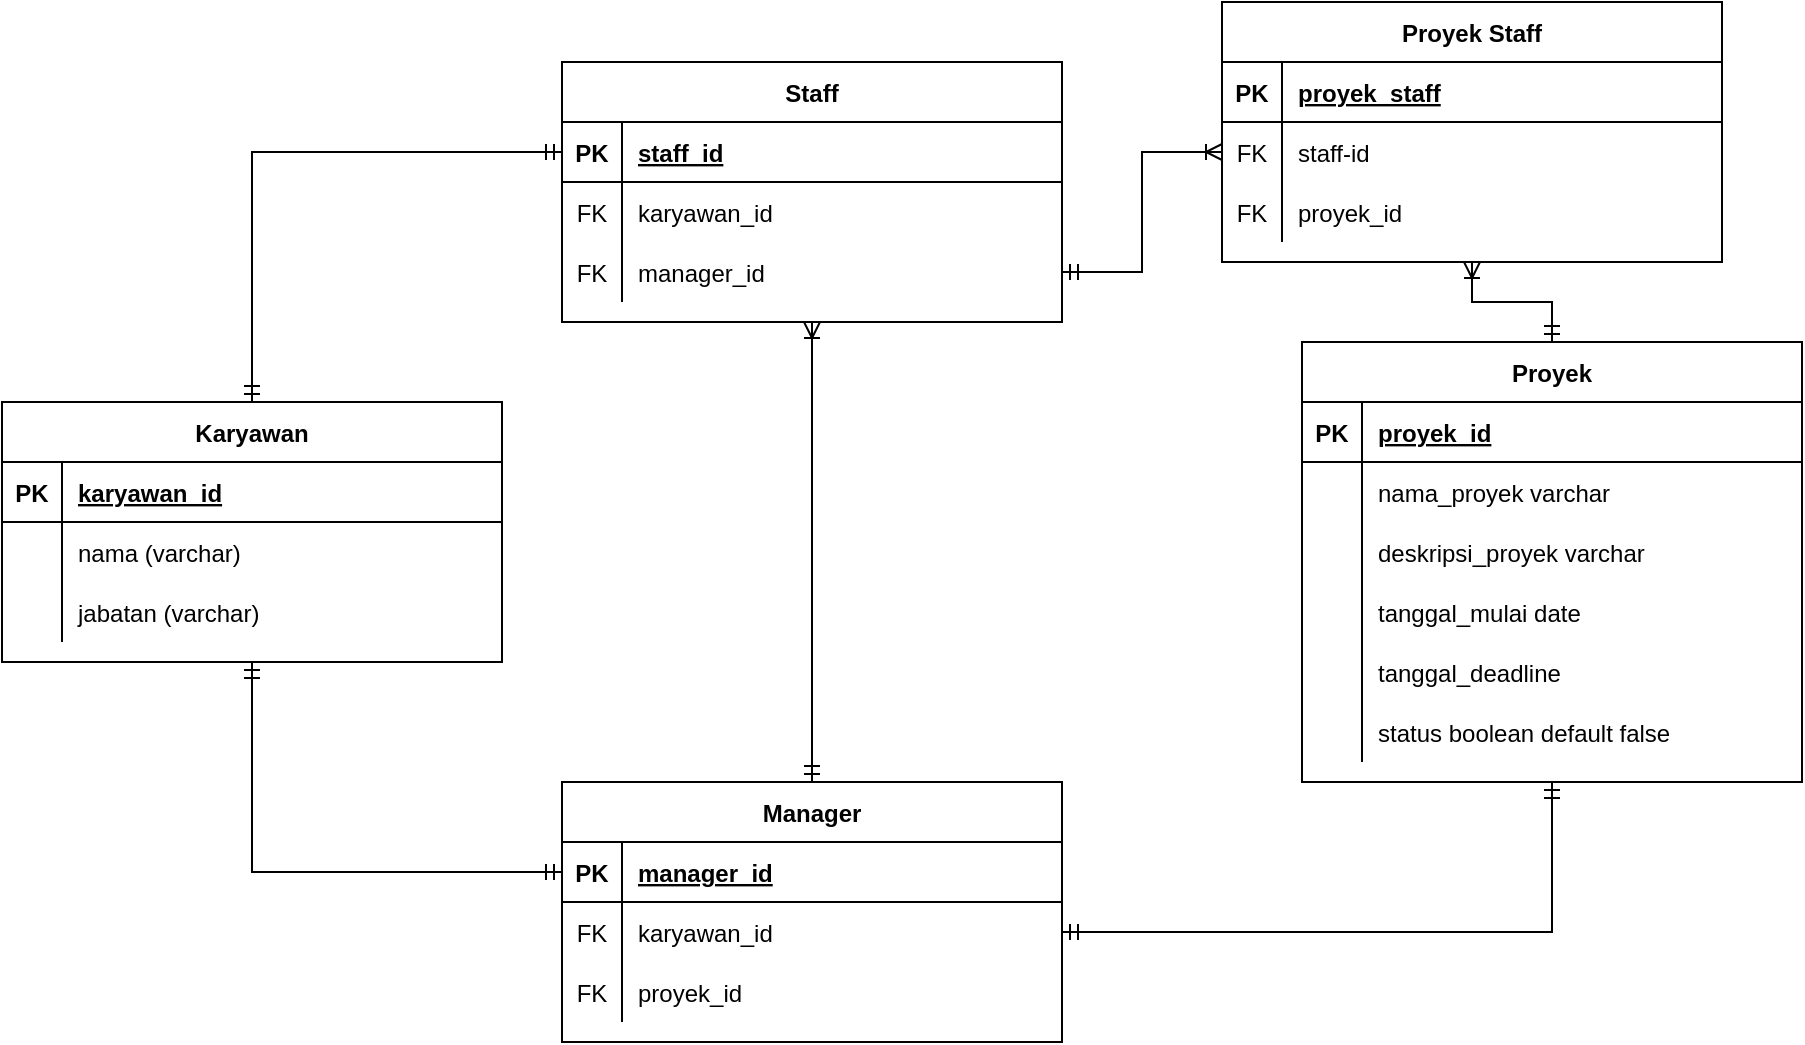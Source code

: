 <mxfile version="13.5.9" type="github">
  <diagram id="R2lEEEUBdFMjLlhIrx00" name="Page-1">
    <mxGraphModel dx="2090" dy="1754" grid="1" gridSize="10" guides="1" tooltips="1" connect="1" arrows="1" fold="1" page="1" pageScale="1" pageWidth="850" pageHeight="1100" math="0" shadow="0" extFonts="Permanent Marker^https://fonts.googleapis.com/css?family=Permanent+Marker">
      <root>
        <mxCell id="0" />
        <mxCell id="1" parent="0" />
        <mxCell id="Z11g_PQprDnl-ujQ_7et-85" style="edgeStyle=orthogonalEdgeStyle;rounded=0;orthogonalLoop=1;jettySize=auto;html=1;exitX=0.5;exitY=0;exitDx=0;exitDy=0;entryX=0;entryY=0.5;entryDx=0;entryDy=0;startArrow=ERmandOne;startFill=0;endArrow=ERmandOne;endFill=0;" edge="1" parent="1" source="C-vyLk0tnHw3VtMMgP7b-23" target="Z11g_PQprDnl-ujQ_7et-69">
          <mxGeometry relative="1" as="geometry" />
        </mxCell>
        <mxCell id="Z11g_PQprDnl-ujQ_7et-86" style="edgeStyle=orthogonalEdgeStyle;rounded=0;orthogonalLoop=1;jettySize=auto;html=1;exitX=0.5;exitY=1;exitDx=0;exitDy=0;entryX=0;entryY=0.5;entryDx=0;entryDy=0;startArrow=ERmandOne;startFill=0;endArrow=ERmandOne;endFill=0;" edge="1" parent="1" source="C-vyLk0tnHw3VtMMgP7b-23" target="Z11g_PQprDnl-ujQ_7et-79">
          <mxGeometry relative="1" as="geometry" />
        </mxCell>
        <mxCell id="C-vyLk0tnHw3VtMMgP7b-23" value="Karyawan" style="shape=table;startSize=30;container=1;collapsible=1;childLayout=tableLayout;fixedRows=1;rowLines=0;fontStyle=1;align=center;resizeLast=1;" parent="1" vertex="1">
          <mxGeometry x="-60" y="150" width="250" height="130" as="geometry" />
        </mxCell>
        <mxCell id="C-vyLk0tnHw3VtMMgP7b-24" value="" style="shape=partialRectangle;collapsible=0;dropTarget=0;pointerEvents=0;fillColor=none;points=[[0,0.5],[1,0.5]];portConstraint=eastwest;top=0;left=0;right=0;bottom=1;" parent="C-vyLk0tnHw3VtMMgP7b-23" vertex="1">
          <mxGeometry y="30" width="250" height="30" as="geometry" />
        </mxCell>
        <mxCell id="C-vyLk0tnHw3VtMMgP7b-25" value="PK" style="shape=partialRectangle;overflow=hidden;connectable=0;fillColor=none;top=0;left=0;bottom=0;right=0;fontStyle=1;" parent="C-vyLk0tnHw3VtMMgP7b-24" vertex="1">
          <mxGeometry width="30" height="30" as="geometry" />
        </mxCell>
        <mxCell id="C-vyLk0tnHw3VtMMgP7b-26" value="karyawan_id" style="shape=partialRectangle;overflow=hidden;connectable=0;fillColor=none;top=0;left=0;bottom=0;right=0;align=left;spacingLeft=6;fontStyle=5;" parent="C-vyLk0tnHw3VtMMgP7b-24" vertex="1">
          <mxGeometry x="30" width="220" height="30" as="geometry" />
        </mxCell>
        <mxCell id="C-vyLk0tnHw3VtMMgP7b-27" value="" style="shape=partialRectangle;collapsible=0;dropTarget=0;pointerEvents=0;fillColor=none;points=[[0,0.5],[1,0.5]];portConstraint=eastwest;top=0;left=0;right=0;bottom=0;" parent="C-vyLk0tnHw3VtMMgP7b-23" vertex="1">
          <mxGeometry y="60" width="250" height="30" as="geometry" />
        </mxCell>
        <mxCell id="C-vyLk0tnHw3VtMMgP7b-28" value="" style="shape=partialRectangle;overflow=hidden;connectable=0;fillColor=none;top=0;left=0;bottom=0;right=0;" parent="C-vyLk0tnHw3VtMMgP7b-27" vertex="1">
          <mxGeometry width="30" height="30" as="geometry" />
        </mxCell>
        <mxCell id="C-vyLk0tnHw3VtMMgP7b-29" value="nama (varchar)" style="shape=partialRectangle;overflow=hidden;connectable=0;fillColor=none;top=0;left=0;bottom=0;right=0;align=left;spacingLeft=6;" parent="C-vyLk0tnHw3VtMMgP7b-27" vertex="1">
          <mxGeometry x="30" width="220" height="30" as="geometry" />
        </mxCell>
        <mxCell id="Z11g_PQprDnl-ujQ_7et-8" value="" style="shape=partialRectangle;collapsible=0;dropTarget=0;pointerEvents=0;fillColor=none;points=[[0,0.5],[1,0.5]];portConstraint=eastwest;top=0;left=0;right=0;bottom=0;" vertex="1" parent="C-vyLk0tnHw3VtMMgP7b-23">
          <mxGeometry y="90" width="250" height="30" as="geometry" />
        </mxCell>
        <mxCell id="Z11g_PQprDnl-ujQ_7et-9" value="" style="shape=partialRectangle;overflow=hidden;connectable=0;fillColor=none;top=0;left=0;bottom=0;right=0;fontStyle=1" vertex="1" parent="Z11g_PQprDnl-ujQ_7et-8">
          <mxGeometry width="30" height="30" as="geometry" />
        </mxCell>
        <mxCell id="Z11g_PQprDnl-ujQ_7et-10" value="jabatan (varchar)" style="shape=partialRectangle;overflow=hidden;connectable=0;fillColor=none;top=0;left=0;bottom=0;right=0;align=left;spacingLeft=6;" vertex="1" parent="Z11g_PQprDnl-ujQ_7et-8">
          <mxGeometry x="30" width="220" height="30" as="geometry" />
        </mxCell>
        <mxCell id="C-vyLk0tnHw3VtMMgP7b-2" value="Proyek" style="shape=table;startSize=30;container=1;collapsible=1;childLayout=tableLayout;fixedRows=1;rowLines=0;fontStyle=1;align=center;resizeLast=1;" parent="1" vertex="1">
          <mxGeometry x="590" y="120" width="250" height="220" as="geometry" />
        </mxCell>
        <mxCell id="C-vyLk0tnHw3VtMMgP7b-3" value="" style="shape=partialRectangle;collapsible=0;dropTarget=0;pointerEvents=0;fillColor=none;points=[[0,0.5],[1,0.5]];portConstraint=eastwest;top=0;left=0;right=0;bottom=1;" parent="C-vyLk0tnHw3VtMMgP7b-2" vertex="1">
          <mxGeometry y="30" width="250" height="30" as="geometry" />
        </mxCell>
        <mxCell id="C-vyLk0tnHw3VtMMgP7b-4" value="PK" style="shape=partialRectangle;overflow=hidden;connectable=0;fillColor=none;top=0;left=0;bottom=0;right=0;fontStyle=1;" parent="C-vyLk0tnHw3VtMMgP7b-3" vertex="1">
          <mxGeometry width="30" height="30" as="geometry" />
        </mxCell>
        <mxCell id="C-vyLk0tnHw3VtMMgP7b-5" value="proyek_id" style="shape=partialRectangle;overflow=hidden;connectable=0;fillColor=none;top=0;left=0;bottom=0;right=0;align=left;spacingLeft=6;fontStyle=5;" parent="C-vyLk0tnHw3VtMMgP7b-3" vertex="1">
          <mxGeometry x="30" width="220" height="30" as="geometry" />
        </mxCell>
        <mxCell id="C-vyLk0tnHw3VtMMgP7b-6" value="" style="shape=partialRectangle;collapsible=0;dropTarget=0;pointerEvents=0;fillColor=none;points=[[0,0.5],[1,0.5]];portConstraint=eastwest;top=0;left=0;right=0;bottom=0;" parent="C-vyLk0tnHw3VtMMgP7b-2" vertex="1">
          <mxGeometry y="60" width="250" height="30" as="geometry" />
        </mxCell>
        <mxCell id="C-vyLk0tnHw3VtMMgP7b-7" value="" style="shape=partialRectangle;overflow=hidden;connectable=0;fillColor=none;top=0;left=0;bottom=0;right=0;" parent="C-vyLk0tnHw3VtMMgP7b-6" vertex="1">
          <mxGeometry width="30" height="30" as="geometry" />
        </mxCell>
        <mxCell id="C-vyLk0tnHw3VtMMgP7b-8" value="nama_proyek varchar" style="shape=partialRectangle;overflow=hidden;connectable=0;fillColor=none;top=0;left=0;bottom=0;right=0;align=left;spacingLeft=6;" parent="C-vyLk0tnHw3VtMMgP7b-6" vertex="1">
          <mxGeometry x="30" width="220" height="30" as="geometry" />
        </mxCell>
        <mxCell id="C-vyLk0tnHw3VtMMgP7b-9" value="" style="shape=partialRectangle;collapsible=0;dropTarget=0;pointerEvents=0;fillColor=none;points=[[0,0.5],[1,0.5]];portConstraint=eastwest;top=0;left=0;right=0;bottom=0;" parent="C-vyLk0tnHw3VtMMgP7b-2" vertex="1">
          <mxGeometry y="90" width="250" height="30" as="geometry" />
        </mxCell>
        <mxCell id="C-vyLk0tnHw3VtMMgP7b-10" value="" style="shape=partialRectangle;overflow=hidden;connectable=0;fillColor=none;top=0;left=0;bottom=0;right=0;" parent="C-vyLk0tnHw3VtMMgP7b-9" vertex="1">
          <mxGeometry width="30" height="30" as="geometry" />
        </mxCell>
        <mxCell id="C-vyLk0tnHw3VtMMgP7b-11" value="deskripsi_proyek varchar" style="shape=partialRectangle;overflow=hidden;connectable=0;fillColor=none;top=0;left=0;bottom=0;right=0;align=left;spacingLeft=6;" parent="C-vyLk0tnHw3VtMMgP7b-9" vertex="1">
          <mxGeometry x="30" width="220" height="30" as="geometry" />
        </mxCell>
        <mxCell id="Z11g_PQprDnl-ujQ_7et-21" value="" style="shape=partialRectangle;collapsible=0;dropTarget=0;pointerEvents=0;fillColor=none;points=[[0,0.5],[1,0.5]];portConstraint=eastwest;top=0;left=0;right=0;bottom=0;" vertex="1" parent="C-vyLk0tnHw3VtMMgP7b-2">
          <mxGeometry y="120" width="250" height="30" as="geometry" />
        </mxCell>
        <mxCell id="Z11g_PQprDnl-ujQ_7et-22" value="" style="shape=partialRectangle;overflow=hidden;connectable=0;fillColor=none;top=0;left=0;bottom=0;right=0;" vertex="1" parent="Z11g_PQprDnl-ujQ_7et-21">
          <mxGeometry width="30" height="30" as="geometry" />
        </mxCell>
        <mxCell id="Z11g_PQprDnl-ujQ_7et-23" value="tanggal_mulai date" style="shape=partialRectangle;overflow=hidden;connectable=0;fillColor=none;top=0;left=0;bottom=0;right=0;align=left;spacingLeft=6;" vertex="1" parent="Z11g_PQprDnl-ujQ_7et-21">
          <mxGeometry x="30" width="220" height="30" as="geometry" />
        </mxCell>
        <mxCell id="Z11g_PQprDnl-ujQ_7et-37" value="" style="shape=partialRectangle;collapsible=0;dropTarget=0;pointerEvents=0;fillColor=none;points=[[0,0.5],[1,0.5]];portConstraint=eastwest;top=0;left=0;right=0;bottom=0;" vertex="1" parent="C-vyLk0tnHw3VtMMgP7b-2">
          <mxGeometry y="150" width="250" height="30" as="geometry" />
        </mxCell>
        <mxCell id="Z11g_PQprDnl-ujQ_7et-38" value="" style="shape=partialRectangle;overflow=hidden;connectable=0;fillColor=none;top=0;left=0;bottom=0;right=0;" vertex="1" parent="Z11g_PQprDnl-ujQ_7et-37">
          <mxGeometry width="30" height="30" as="geometry" />
        </mxCell>
        <mxCell id="Z11g_PQprDnl-ujQ_7et-39" value="tanggal_deadline" style="shape=partialRectangle;overflow=hidden;connectable=0;fillColor=none;top=0;left=0;bottom=0;right=0;align=left;spacingLeft=6;" vertex="1" parent="Z11g_PQprDnl-ujQ_7et-37">
          <mxGeometry x="30" width="220" height="30" as="geometry" />
        </mxCell>
        <mxCell id="Z11g_PQprDnl-ujQ_7et-40" value="" style="shape=partialRectangle;collapsible=0;dropTarget=0;pointerEvents=0;fillColor=none;points=[[0,0.5],[1,0.5]];portConstraint=eastwest;top=0;left=0;right=0;bottom=0;" vertex="1" parent="C-vyLk0tnHw3VtMMgP7b-2">
          <mxGeometry y="180" width="250" height="30" as="geometry" />
        </mxCell>
        <mxCell id="Z11g_PQprDnl-ujQ_7et-41" value="" style="shape=partialRectangle;overflow=hidden;connectable=0;fillColor=none;top=0;left=0;bottom=0;right=0;" vertex="1" parent="Z11g_PQprDnl-ujQ_7et-40">
          <mxGeometry width="30" height="30" as="geometry" />
        </mxCell>
        <mxCell id="Z11g_PQprDnl-ujQ_7et-42" value="status boolean default false" style="shape=partialRectangle;overflow=hidden;connectable=0;fillColor=none;top=0;left=0;bottom=0;right=0;align=left;spacingLeft=6;" vertex="1" parent="Z11g_PQprDnl-ujQ_7et-40">
          <mxGeometry x="30" width="220" height="30" as="geometry" />
        </mxCell>
        <mxCell id="Z11g_PQprDnl-ujQ_7et-78" value="Manager" style="shape=table;startSize=30;container=1;collapsible=1;childLayout=tableLayout;fixedRows=1;rowLines=0;fontStyle=1;align=center;resizeLast=1;" vertex="1" parent="1">
          <mxGeometry x="220" y="340" width="250" height="130" as="geometry" />
        </mxCell>
        <mxCell id="Z11g_PQprDnl-ujQ_7et-79" value="" style="shape=partialRectangle;collapsible=0;dropTarget=0;pointerEvents=0;fillColor=none;points=[[0,0.5],[1,0.5]];portConstraint=eastwest;top=0;left=0;right=0;bottom=1;" vertex="1" parent="Z11g_PQprDnl-ujQ_7et-78">
          <mxGeometry y="30" width="250" height="30" as="geometry" />
        </mxCell>
        <mxCell id="Z11g_PQprDnl-ujQ_7et-80" value="PK" style="shape=partialRectangle;overflow=hidden;connectable=0;fillColor=none;top=0;left=0;bottom=0;right=0;fontStyle=1;" vertex="1" parent="Z11g_PQprDnl-ujQ_7et-79">
          <mxGeometry width="30.0" height="30" as="geometry" />
        </mxCell>
        <mxCell id="Z11g_PQprDnl-ujQ_7et-81" value="manager_id" style="shape=partialRectangle;overflow=hidden;connectable=0;fillColor=none;top=0;left=0;bottom=0;right=0;align=left;spacingLeft=6;fontStyle=5;" vertex="1" parent="Z11g_PQprDnl-ujQ_7et-79">
          <mxGeometry x="30.0" width="220" height="30" as="geometry" />
        </mxCell>
        <mxCell id="Z11g_PQprDnl-ujQ_7et-82" value="" style="shape=partialRectangle;collapsible=0;dropTarget=0;pointerEvents=0;fillColor=none;points=[[0,0.5],[1,0.5]];portConstraint=eastwest;top=0;left=0;right=0;bottom=0;" vertex="1" parent="Z11g_PQprDnl-ujQ_7et-78">
          <mxGeometry y="60" width="250" height="30" as="geometry" />
        </mxCell>
        <mxCell id="Z11g_PQprDnl-ujQ_7et-83" value="FK" style="shape=partialRectangle;overflow=hidden;connectable=0;fillColor=none;top=0;left=0;bottom=0;right=0;" vertex="1" parent="Z11g_PQprDnl-ujQ_7et-82">
          <mxGeometry width="30.0" height="30" as="geometry" />
        </mxCell>
        <mxCell id="Z11g_PQprDnl-ujQ_7et-84" value="karyawan_id" style="shape=partialRectangle;overflow=hidden;connectable=0;fillColor=none;top=0;left=0;bottom=0;right=0;align=left;spacingLeft=6;" vertex="1" parent="Z11g_PQprDnl-ujQ_7et-82">
          <mxGeometry x="30.0" width="220" height="30" as="geometry" />
        </mxCell>
        <mxCell id="Z11g_PQprDnl-ujQ_7et-100" value="" style="shape=partialRectangle;collapsible=0;dropTarget=0;pointerEvents=0;fillColor=none;points=[[0,0.5],[1,0.5]];portConstraint=eastwest;top=0;left=0;right=0;bottom=0;" vertex="1" parent="Z11g_PQprDnl-ujQ_7et-78">
          <mxGeometry y="90" width="250" height="30" as="geometry" />
        </mxCell>
        <mxCell id="Z11g_PQprDnl-ujQ_7et-101" value="FK" style="shape=partialRectangle;overflow=hidden;connectable=0;fillColor=none;top=0;left=0;bottom=0;right=0;" vertex="1" parent="Z11g_PQprDnl-ujQ_7et-100">
          <mxGeometry width="30.0" height="30" as="geometry" />
        </mxCell>
        <mxCell id="Z11g_PQprDnl-ujQ_7et-102" value="proyek_id" style="shape=partialRectangle;overflow=hidden;connectable=0;fillColor=none;top=0;left=0;bottom=0;right=0;align=left;spacingLeft=6;" vertex="1" parent="Z11g_PQprDnl-ujQ_7et-100">
          <mxGeometry x="30.0" width="220" height="30" as="geometry" />
        </mxCell>
        <mxCell id="Z11g_PQprDnl-ujQ_7et-87" style="edgeStyle=orthogonalEdgeStyle;rounded=0;orthogonalLoop=1;jettySize=auto;html=1;exitX=0.5;exitY=1;exitDx=0;exitDy=0;entryX=0.5;entryY=0;entryDx=0;entryDy=0;startArrow=ERoneToMany;startFill=0;endArrow=ERmandOne;endFill=0;" edge="1" parent="1" source="Z11g_PQprDnl-ujQ_7et-68" target="Z11g_PQprDnl-ujQ_7et-78">
          <mxGeometry relative="1" as="geometry" />
        </mxCell>
        <mxCell id="Z11g_PQprDnl-ujQ_7et-68" value="Staff" style="shape=table;startSize=30;container=1;collapsible=1;childLayout=tableLayout;fixedRows=1;rowLines=0;fontStyle=1;align=center;resizeLast=1;" vertex="1" parent="1">
          <mxGeometry x="220" y="-20" width="250" height="130" as="geometry" />
        </mxCell>
        <mxCell id="Z11g_PQprDnl-ujQ_7et-69" value="" style="shape=partialRectangle;collapsible=0;dropTarget=0;pointerEvents=0;fillColor=none;points=[[0,0.5],[1,0.5]];portConstraint=eastwest;top=0;left=0;right=0;bottom=1;" vertex="1" parent="Z11g_PQprDnl-ujQ_7et-68">
          <mxGeometry y="30" width="250" height="30" as="geometry" />
        </mxCell>
        <mxCell id="Z11g_PQprDnl-ujQ_7et-70" value="PK" style="shape=partialRectangle;overflow=hidden;connectable=0;fillColor=none;top=0;left=0;bottom=0;right=0;fontStyle=1;" vertex="1" parent="Z11g_PQprDnl-ujQ_7et-69">
          <mxGeometry width="30.0" height="30" as="geometry" />
        </mxCell>
        <mxCell id="Z11g_PQprDnl-ujQ_7et-71" value="staff_id" style="shape=partialRectangle;overflow=hidden;connectable=0;fillColor=none;top=0;left=0;bottom=0;right=0;align=left;spacingLeft=6;fontStyle=5;" vertex="1" parent="Z11g_PQprDnl-ujQ_7et-69">
          <mxGeometry x="30.0" width="220" height="30" as="geometry" />
        </mxCell>
        <mxCell id="Z11g_PQprDnl-ujQ_7et-72" value="" style="shape=partialRectangle;collapsible=0;dropTarget=0;pointerEvents=0;fillColor=none;points=[[0,0.5],[1,0.5]];portConstraint=eastwest;top=0;left=0;right=0;bottom=0;" vertex="1" parent="Z11g_PQprDnl-ujQ_7et-68">
          <mxGeometry y="60" width="250" height="30" as="geometry" />
        </mxCell>
        <mxCell id="Z11g_PQprDnl-ujQ_7et-73" value="FK" style="shape=partialRectangle;overflow=hidden;connectable=0;fillColor=none;top=0;left=0;bottom=0;right=0;" vertex="1" parent="Z11g_PQprDnl-ujQ_7et-72">
          <mxGeometry width="30.0" height="30" as="geometry" />
        </mxCell>
        <mxCell id="Z11g_PQprDnl-ujQ_7et-74" value="karyawan_id" style="shape=partialRectangle;overflow=hidden;connectable=0;fillColor=none;top=0;left=0;bottom=0;right=0;align=left;spacingLeft=6;" vertex="1" parent="Z11g_PQprDnl-ujQ_7et-72">
          <mxGeometry x="30.0" width="220" height="30" as="geometry" />
        </mxCell>
        <mxCell id="Z11g_PQprDnl-ujQ_7et-90" value="" style="shape=partialRectangle;collapsible=0;dropTarget=0;pointerEvents=0;fillColor=none;points=[[0,0.5],[1,0.5]];portConstraint=eastwest;top=0;left=0;right=0;bottom=0;" vertex="1" parent="Z11g_PQprDnl-ujQ_7et-68">
          <mxGeometry y="90" width="250" height="30" as="geometry" />
        </mxCell>
        <mxCell id="Z11g_PQprDnl-ujQ_7et-91" value="FK" style="shape=partialRectangle;overflow=hidden;connectable=0;fillColor=none;top=0;left=0;bottom=0;right=0;" vertex="1" parent="Z11g_PQprDnl-ujQ_7et-90">
          <mxGeometry width="30.0" height="30" as="geometry" />
        </mxCell>
        <mxCell id="Z11g_PQprDnl-ujQ_7et-92" value="manager_id" style="shape=partialRectangle;overflow=hidden;connectable=0;fillColor=none;top=0;left=0;bottom=0;right=0;align=left;spacingLeft=6;" vertex="1" parent="Z11g_PQprDnl-ujQ_7et-90">
          <mxGeometry x="30.0" width="220" height="30" as="geometry" />
        </mxCell>
        <mxCell id="Z11g_PQprDnl-ujQ_7et-89" style="edgeStyle=orthogonalEdgeStyle;rounded=0;orthogonalLoop=1;jettySize=auto;html=1;exitX=1;exitY=0.5;exitDx=0;exitDy=0;entryX=0.5;entryY=1;entryDx=0;entryDy=0;startArrow=ERmandOne;startFill=0;endArrow=ERmandOne;endFill=0;" edge="1" parent="1" source="Z11g_PQprDnl-ujQ_7et-82" target="C-vyLk0tnHw3VtMMgP7b-2">
          <mxGeometry relative="1" as="geometry" />
        </mxCell>
        <mxCell id="Z11g_PQprDnl-ujQ_7et-114" style="edgeStyle=orthogonalEdgeStyle;rounded=0;orthogonalLoop=1;jettySize=auto;html=1;exitX=0.5;exitY=1;exitDx=0;exitDy=0;startArrow=ERoneToMany;startFill=0;endArrow=ERmandOne;endFill=0;" edge="1" parent="1" source="Z11g_PQprDnl-ujQ_7et-103" target="C-vyLk0tnHw3VtMMgP7b-2">
          <mxGeometry relative="1" as="geometry" />
        </mxCell>
        <mxCell id="Z11g_PQprDnl-ujQ_7et-103" value="Proyek Staff" style="shape=table;startSize=30;container=1;collapsible=1;childLayout=tableLayout;fixedRows=1;rowLines=0;fontStyle=1;align=center;resizeLast=1;" vertex="1" parent="1">
          <mxGeometry x="550" y="-50" width="250" height="130" as="geometry" />
        </mxCell>
        <mxCell id="Z11g_PQprDnl-ujQ_7et-104" value="" style="shape=partialRectangle;collapsible=0;dropTarget=0;pointerEvents=0;fillColor=none;points=[[0,0.5],[1,0.5]];portConstraint=eastwest;top=0;left=0;right=0;bottom=1;" vertex="1" parent="Z11g_PQprDnl-ujQ_7et-103">
          <mxGeometry y="30" width="250" height="30" as="geometry" />
        </mxCell>
        <mxCell id="Z11g_PQprDnl-ujQ_7et-105" value="PK" style="shape=partialRectangle;overflow=hidden;connectable=0;fillColor=none;top=0;left=0;bottom=0;right=0;fontStyle=1;" vertex="1" parent="Z11g_PQprDnl-ujQ_7et-104">
          <mxGeometry width="30.0" height="30" as="geometry" />
        </mxCell>
        <mxCell id="Z11g_PQprDnl-ujQ_7et-106" value="proyek_staff" style="shape=partialRectangle;overflow=hidden;connectable=0;fillColor=none;top=0;left=0;bottom=0;right=0;align=left;spacingLeft=6;fontStyle=5;" vertex="1" parent="Z11g_PQprDnl-ujQ_7et-104">
          <mxGeometry x="30.0" width="220" height="30" as="geometry" />
        </mxCell>
        <mxCell id="Z11g_PQprDnl-ujQ_7et-107" value="" style="shape=partialRectangle;collapsible=0;dropTarget=0;pointerEvents=0;fillColor=none;points=[[0,0.5],[1,0.5]];portConstraint=eastwest;top=0;left=0;right=0;bottom=0;" vertex="1" parent="Z11g_PQprDnl-ujQ_7et-103">
          <mxGeometry y="60" width="250" height="30" as="geometry" />
        </mxCell>
        <mxCell id="Z11g_PQprDnl-ujQ_7et-108" value="FK" style="shape=partialRectangle;overflow=hidden;connectable=0;fillColor=none;top=0;left=0;bottom=0;right=0;" vertex="1" parent="Z11g_PQprDnl-ujQ_7et-107">
          <mxGeometry width="30.0" height="30" as="geometry" />
        </mxCell>
        <mxCell id="Z11g_PQprDnl-ujQ_7et-109" value="staff-id" style="shape=partialRectangle;overflow=hidden;connectable=0;fillColor=none;top=0;left=0;bottom=0;right=0;align=left;spacingLeft=6;" vertex="1" parent="Z11g_PQprDnl-ujQ_7et-107">
          <mxGeometry x="30.0" width="220" height="30" as="geometry" />
        </mxCell>
        <mxCell id="Z11g_PQprDnl-ujQ_7et-110" value="" style="shape=partialRectangle;collapsible=0;dropTarget=0;pointerEvents=0;fillColor=none;points=[[0,0.5],[1,0.5]];portConstraint=eastwest;top=0;left=0;right=0;bottom=0;" vertex="1" parent="Z11g_PQprDnl-ujQ_7et-103">
          <mxGeometry y="90" width="250" height="30" as="geometry" />
        </mxCell>
        <mxCell id="Z11g_PQprDnl-ujQ_7et-111" value="FK" style="shape=partialRectangle;overflow=hidden;connectable=0;fillColor=none;top=0;left=0;bottom=0;right=0;" vertex="1" parent="Z11g_PQprDnl-ujQ_7et-110">
          <mxGeometry width="30.0" height="30" as="geometry" />
        </mxCell>
        <mxCell id="Z11g_PQprDnl-ujQ_7et-112" value="proyek_id" style="shape=partialRectangle;overflow=hidden;connectable=0;fillColor=none;top=0;left=0;bottom=0;right=0;align=left;spacingLeft=6;" vertex="1" parent="Z11g_PQprDnl-ujQ_7et-110">
          <mxGeometry x="30.0" width="220" height="30" as="geometry" />
        </mxCell>
        <mxCell id="Z11g_PQprDnl-ujQ_7et-113" style="edgeStyle=orthogonalEdgeStyle;rounded=0;orthogonalLoop=1;jettySize=auto;html=1;exitX=1;exitY=0.5;exitDx=0;exitDy=0;entryX=0;entryY=0.5;entryDx=0;entryDy=0;startArrow=ERmandOne;startFill=0;endArrow=ERoneToMany;endFill=0;" edge="1" parent="1" source="Z11g_PQprDnl-ujQ_7et-90" target="Z11g_PQprDnl-ujQ_7et-107">
          <mxGeometry relative="1" as="geometry" />
        </mxCell>
      </root>
    </mxGraphModel>
  </diagram>
</mxfile>
